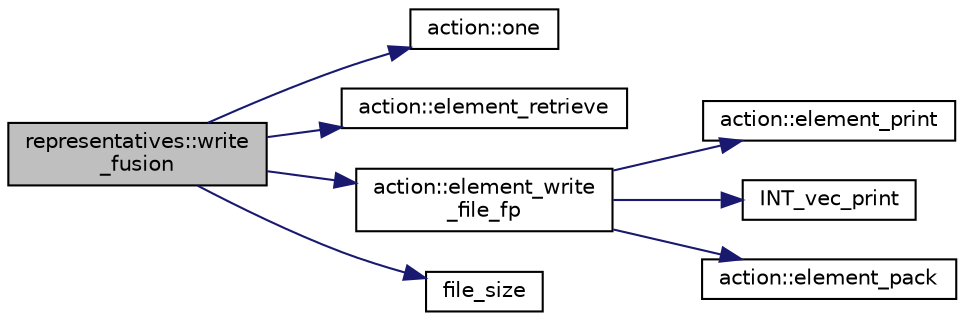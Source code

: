 digraph "representatives::write_fusion"
{
  edge [fontname="Helvetica",fontsize="10",labelfontname="Helvetica",labelfontsize="10"];
  node [fontname="Helvetica",fontsize="10",shape=record];
  rankdir="LR";
  Node135 [label="representatives::write\l_fusion",height=0.2,width=0.4,color="black", fillcolor="grey75", style="filled", fontcolor="black"];
  Node135 -> Node136 [color="midnightblue",fontsize="10",style="solid",fontname="Helvetica"];
  Node136 [label="action::one",height=0.2,width=0.4,color="black", fillcolor="white", style="filled",URL="$d2/d86/classaction.html#add7bc79f24ce000a0ca5a7c3f2ec6a55"];
  Node135 -> Node137 [color="midnightblue",fontsize="10",style="solid",fontname="Helvetica"];
  Node137 [label="action::element_retrieve",height=0.2,width=0.4,color="black", fillcolor="white", style="filled",URL="$d2/d86/classaction.html#ad28f6f8810ffbad64c1490f78e51e2b1"];
  Node135 -> Node138 [color="midnightblue",fontsize="10",style="solid",fontname="Helvetica"];
  Node138 [label="action::element_write\l_file_fp",height=0.2,width=0.4,color="black", fillcolor="white", style="filled",URL="$d2/d86/classaction.html#a74da797b9df8fdf82b584e065fe9de63"];
  Node138 -> Node139 [color="midnightblue",fontsize="10",style="solid",fontname="Helvetica"];
  Node139 [label="action::element_print",height=0.2,width=0.4,color="black", fillcolor="white", style="filled",URL="$d2/d86/classaction.html#ae38c3ef3c1125213733d63c6fc3c40cd"];
  Node138 -> Node140 [color="midnightblue",fontsize="10",style="solid",fontname="Helvetica"];
  Node140 [label="INT_vec_print",height=0.2,width=0.4,color="black", fillcolor="white", style="filled",URL="$df/dbf/sajeeb_8_c.html#a79a5901af0b47dd0d694109543c027fe"];
  Node138 -> Node141 [color="midnightblue",fontsize="10",style="solid",fontname="Helvetica"];
  Node141 [label="action::element_pack",height=0.2,width=0.4,color="black", fillcolor="white", style="filled",URL="$d2/d86/classaction.html#a48a10a87c09b4b37c36eac1180884140"];
  Node135 -> Node142 [color="midnightblue",fontsize="10",style="solid",fontname="Helvetica"];
  Node142 [label="file_size",height=0.2,width=0.4,color="black", fillcolor="white", style="filled",URL="$df/dbf/sajeeb_8_c.html#a5c37cf5785204b6e9adf647dc14d0e50"];
}
